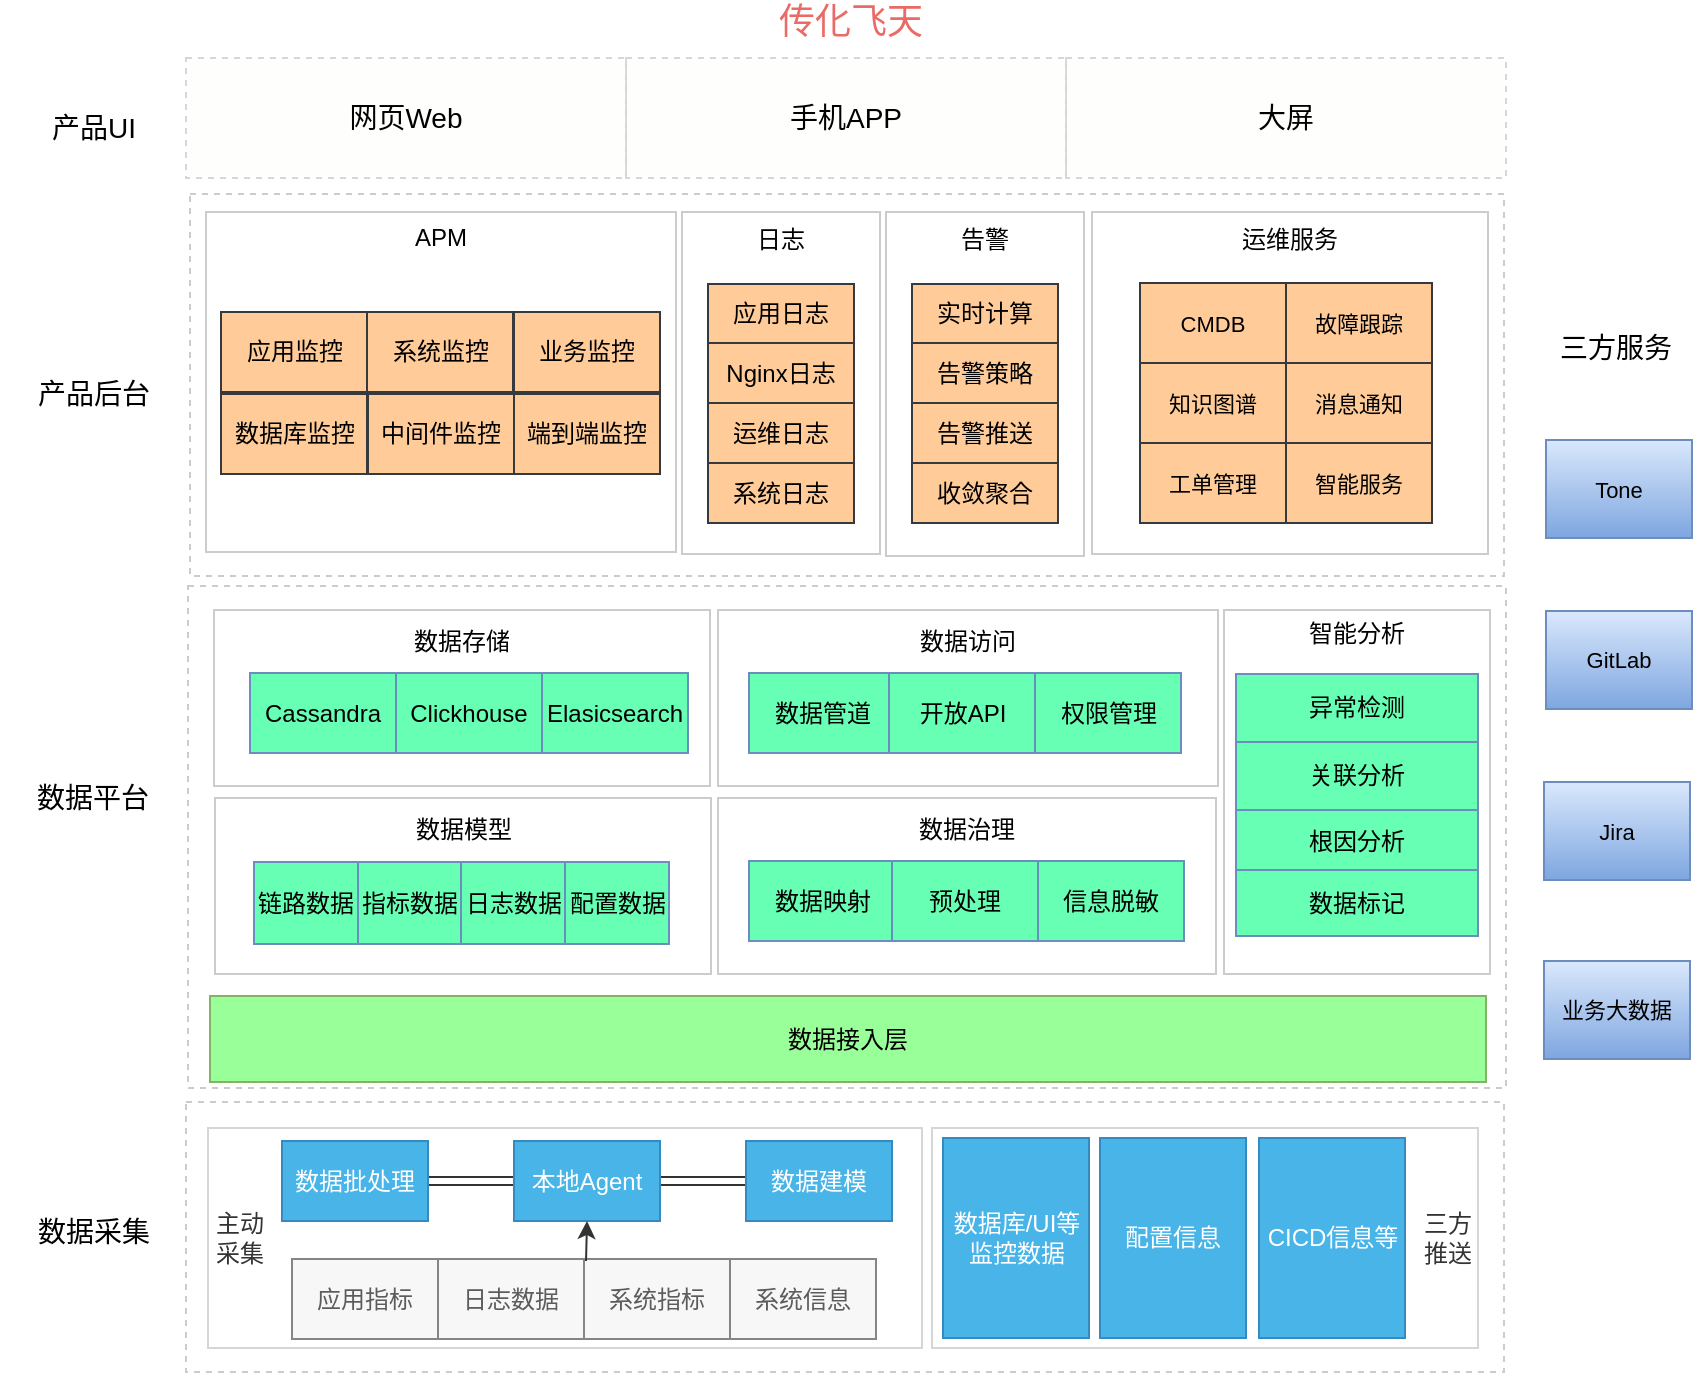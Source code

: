 <mxfile version="12.2.0" type="github" pages="1">
  <diagram id="FnI3KrgoX1rfX9Rhpm_h" name="Page-1">
    <mxGraphModel dx="946" dy="1439" grid="0" gridSize="10" guides="1" tooltips="1" connect="1" arrows="1" fold="1" page="0" pageScale="1" pageWidth="827" pageHeight="1169" math="0" shadow="0">
      <root>
        <mxCell id="0"/>
        <mxCell id="1" parent="0"/>
        <mxCell id="FP3JLc0hVjPUmgmEZtdx-23" value="" style="rounded=0;whiteSpace=wrap;html=1;fontSize=10;dashed=1;gradientColor=none;fillColor=#ffffff;shadow=0;opacity=20;" parent="1" vertex="1">
          <mxGeometry x="104" y="-442" width="659" height="251" as="geometry"/>
        </mxCell>
        <mxCell id="FP3JLc0hVjPUmgmEZtdx-25" value="" style="rounded=0;whiteSpace=wrap;html=1;shadow=0;fillColor=#ffffff;gradientColor=none;fontSize=12;opacity=20;" parent="1" vertex="1">
          <mxGeometry x="114" y="-171" width="357" height="110" as="geometry"/>
        </mxCell>
        <mxCell id="FP3JLc0hVjPUmgmEZtdx-24" value="数据平台" style="text;html=1;strokeColor=none;fillColor=none;align=center;verticalAlign=middle;whiteSpace=wrap;rounded=0;shadow=0;dashed=1;fontSize=14;opacity=20;" parent="1" vertex="1">
          <mxGeometry x="10" y="-346" width="93" height="20" as="geometry"/>
        </mxCell>
        <mxCell id="FP3JLc0hVjPUmgmEZtdx-32" style="edgeStyle=orthogonalEdgeStyle;shape=link;rounded=0;orthogonalLoop=1;jettySize=auto;html=1;entryX=0;entryY=0.5;entryDx=0;entryDy=0;startArrow=classic;startFill=1;endArrow=none;endFill=0;fontSize=12;" parent="1" source="FP3JLc0hVjPUmgmEZtdx-27" target="FP3JLc0hVjPUmgmEZtdx-30" edge="1">
          <mxGeometry relative="1" as="geometry"/>
        </mxCell>
        <mxCell id="FP3JLc0hVjPUmgmEZtdx-41" style="edgeStyle=orthogonalEdgeStyle;shape=link;rounded=0;orthogonalLoop=1;jettySize=auto;html=1;entryX=1;entryY=0.5;entryDx=0;entryDy=0;startArrow=classic;startFill=1;endArrow=none;endFill=0;fontSize=12;" parent="1" source="FP3JLc0hVjPUmgmEZtdx-27" target="FP3JLc0hVjPUmgmEZtdx-39" edge="1">
          <mxGeometry relative="1" as="geometry"/>
        </mxCell>
        <mxCell id="FP3JLc0hVjPUmgmEZtdx-27" value="本地Agent" style="rounded=0;whiteSpace=wrap;html=1;shadow=0;fillColor=#1ba1e2;fontSize=12;strokeColor=#006EAF;fontColor=#ffffff;" parent="1" vertex="1">
          <mxGeometry x="267" y="-164.5" width="73" height="40" as="geometry"/>
        </mxCell>
        <mxCell id="FP3JLc0hVjPUmgmEZtdx-28" value="应用指标" style="rounded=0;whiteSpace=wrap;html=1;shadow=0;fillColor=#f5f5f5;fontSize=12;strokeColor=#666666;fontColor=#333333;" parent="1" vertex="1">
          <mxGeometry x="156" y="-105.5" width="73" height="40" as="geometry"/>
        </mxCell>
        <mxCell id="FP3JLc0hVjPUmgmEZtdx-29" value="日志数据" style="rounded=0;whiteSpace=wrap;html=1;shadow=0;fillColor=#f5f5f5;fontSize=12;strokeColor=#666666;fontColor=#333333;" parent="1" vertex="1">
          <mxGeometry x="229" y="-105.5" width="73" height="40" as="geometry"/>
        </mxCell>
        <mxCell id="FP3JLc0hVjPUmgmEZtdx-30" value="数据建模" style="rounded=0;whiteSpace=wrap;html=1;shadow=0;fillColor=#1ba1e2;fontSize=12;strokeColor=#006EAF;fontColor=#ffffff;" parent="1" vertex="1">
          <mxGeometry x="383" y="-164.5" width="73" height="40" as="geometry"/>
        </mxCell>
        <mxCell id="FP3JLc0hVjPUmgmEZtdx-36" style="edgeStyle=orthogonalEdgeStyle;shape=link;rounded=0;orthogonalLoop=1;jettySize=auto;html=1;exitX=0.5;exitY=1;exitDx=0;exitDy=0;startArrow=classic;startFill=1;endArrow=none;endFill=0;fontSize=12;" parent="1" source="FP3JLc0hVjPUmgmEZtdx-23" target="FP3JLc0hVjPUmgmEZtdx-23" edge="1">
          <mxGeometry relative="1" as="geometry"/>
        </mxCell>
        <mxCell id="FP3JLc0hVjPUmgmEZtdx-39" value="数据批处理" style="rounded=0;whiteSpace=wrap;html=1;shadow=0;fillColor=#1ba1e2;fontSize=12;strokeColor=#006EAF;fontColor=#ffffff;" parent="1" vertex="1">
          <mxGeometry x="151" y="-164.5" width="73" height="40" as="geometry"/>
        </mxCell>
        <mxCell id="FP3JLc0hVjPUmgmEZtdx-42" value="系统指标" style="rounded=0;whiteSpace=wrap;html=1;shadow=0;fillColor=#f5f5f5;fontSize=12;strokeColor=#666666;fontColor=#333333;" parent="1" vertex="1">
          <mxGeometry x="302" y="-105.5" width="73" height="40" as="geometry"/>
        </mxCell>
        <mxCell id="FP3JLc0hVjPUmgmEZtdx-44" value="数据接入层" style="rounded=0;whiteSpace=wrap;html=1;shadow=0;fillColor=#99FF99;fontSize=12;strokeColor=#82b366;" parent="1" vertex="1">
          <mxGeometry x="115" y="-237" width="638" height="43" as="geometry"/>
        </mxCell>
        <mxCell id="FP3JLc0hVjPUmgmEZtdx-47" value="&lt;div&gt;&lt;br&gt;&lt;/div&gt;&lt;div&gt;&lt;br&gt;&lt;/div&gt;&lt;div&gt;数据模型&lt;/div&gt;&lt;div&gt;&lt;br&gt;&lt;/div&gt;&lt;div&gt;&lt;br&gt;&lt;/div&gt;&lt;div&gt;&lt;br&gt;&lt;/div&gt;&lt;div&gt;&lt;br&gt;&lt;/div&gt;&lt;div&gt;&lt;br&gt;&lt;/div&gt;&lt;div&gt;&lt;br&gt;&lt;/div&gt;" style="rounded=0;whiteSpace=wrap;html=1;shadow=0;fillColor=#ffffff;gradientColor=none;fontSize=12;opacity=20;align=center;" parent="1" vertex="1">
          <mxGeometry x="117.5" y="-336" width="248" height="88" as="geometry"/>
        </mxCell>
        <mxCell id="FP3JLc0hVjPUmgmEZtdx-49" value="链路数据" style="rounded=0;whiteSpace=wrap;html=1;shadow=0;fillColor=#66FFB3;fontSize=12;strokeColor=#6c8ebf;" parent="1" vertex="1">
          <mxGeometry x="137" y="-304" width="52" height="41" as="geometry"/>
        </mxCell>
        <mxCell id="FP3JLc0hVjPUmgmEZtdx-53" value="&lt;div&gt;&lt;br&gt;&lt;/div&gt;&lt;div&gt;&lt;br&gt;&lt;/div&gt;&lt;div&gt;数据治理&lt;/div&gt;&lt;div&gt;&lt;br&gt;&lt;/div&gt;&lt;div&gt;&lt;br&gt;&lt;/div&gt;&lt;div&gt;&lt;br&gt;&lt;/div&gt;&lt;div&gt;&lt;br&gt;&lt;/div&gt;&lt;div&gt;&lt;br&gt;&lt;/div&gt;&lt;div&gt;&lt;br&gt;&lt;/div&gt;" style="rounded=0;whiteSpace=wrap;html=1;shadow=0;fillColor=#ffffff;gradientColor=none;fontSize=12;opacity=20;align=center;" parent="1" vertex="1">
          <mxGeometry x="369" y="-336" width="249" height="88" as="geometry"/>
        </mxCell>
        <mxCell id="FP3JLc0hVjPUmgmEZtdx-54" value="数据映射" style="rounded=0;whiteSpace=wrap;html=1;shadow=0;fillColor=#66FFB3;fontSize=12;strokeColor=#6c8ebf;" parent="1" vertex="1">
          <mxGeometry x="384.5" y="-304.5" width="73" height="40" as="geometry"/>
        </mxCell>
        <mxCell id="FP3JLc0hVjPUmgmEZtdx-55" value="预处理" style="rounded=0;whiteSpace=wrap;html=1;shadow=0;fillColor=#66FFB3;fontSize=12;strokeColor=#6c8ebf;" parent="1" vertex="1">
          <mxGeometry x="456" y="-304.5" width="73" height="40" as="geometry"/>
        </mxCell>
        <mxCell id="FP3JLc0hVjPUmgmEZtdx-61" value="&lt;div&gt;&lt;br&gt;&lt;/div&gt;&lt;div&gt;&lt;br&gt;&lt;/div&gt;&lt;div&gt;数据存储&lt;/div&gt;&lt;div&gt;&lt;br&gt;&lt;/div&gt;&lt;div&gt;&lt;br&gt;&lt;/div&gt;&lt;div&gt;&lt;br&gt;&lt;/div&gt;&lt;div&gt;&lt;br&gt;&lt;/div&gt;&lt;div&gt;&lt;br&gt;&lt;/div&gt;&lt;div&gt;&lt;br&gt;&lt;/div&gt;" style="rounded=0;whiteSpace=wrap;html=1;shadow=0;fillColor=#ffffff;gradientColor=none;fontSize=12;opacity=20;align=center;" parent="1" vertex="1">
          <mxGeometry x="117" y="-430" width="248" height="88" as="geometry"/>
        </mxCell>
        <mxCell id="FP3JLc0hVjPUmgmEZtdx-62" value="Cassandra" style="rounded=0;whiteSpace=wrap;html=1;shadow=0;fillColor=#66FFB3;fontSize=12;strokeColor=#6c8ebf;" parent="1" vertex="1">
          <mxGeometry x="135" y="-398.5" width="73" height="40" as="geometry"/>
        </mxCell>
        <mxCell id="FP3JLc0hVjPUmgmEZtdx-63" value="Clickhouse" style="rounded=0;whiteSpace=wrap;html=1;shadow=0;fillColor=#66FFB3;fontSize=12;strokeColor=#6c8ebf;" parent="1" vertex="1">
          <mxGeometry x="208" y="-398.5" width="73" height="40" as="geometry"/>
        </mxCell>
        <mxCell id="FP3JLc0hVjPUmgmEZtdx-64" value="Elasicsearch" style="rounded=0;whiteSpace=wrap;html=1;shadow=0;fillColor=#66FFB3;fontSize=12;strokeColor=#6c8ebf;" parent="1" vertex="1">
          <mxGeometry x="281" y="-398.5" width="73" height="40" as="geometry"/>
        </mxCell>
        <mxCell id="FP3JLc0hVjPUmgmEZtdx-65" value="&lt;div&gt;&lt;br&gt;&lt;/div&gt;&lt;div&gt;&lt;br&gt;&lt;/div&gt;&lt;div&gt;数据访问&lt;/div&gt;&lt;div&gt;&lt;br&gt;&lt;/div&gt;&lt;div&gt;&lt;br&gt;&lt;/div&gt;&lt;div&gt;&lt;br&gt;&lt;/div&gt;&lt;div&gt;&lt;br&gt;&lt;/div&gt;&lt;div&gt;&lt;br&gt;&lt;/div&gt;&lt;div&gt;&lt;br&gt;&lt;/div&gt;" style="rounded=0;whiteSpace=wrap;html=1;shadow=0;fillColor=#ffffff;gradientColor=none;fontSize=12;opacity=20;align=center;" parent="1" vertex="1">
          <mxGeometry x="369" y="-430" width="250" height="88" as="geometry"/>
        </mxCell>
        <mxCell id="FP3JLc0hVjPUmgmEZtdx-66" value="数据管道" style="rounded=0;whiteSpace=wrap;html=1;shadow=0;fillColor=#66FFB3;fontSize=12;strokeColor=#6c8ebf;" parent="1" vertex="1">
          <mxGeometry x="384.5" y="-398.5" width="73" height="40" as="geometry"/>
        </mxCell>
        <mxCell id="FP3JLc0hVjPUmgmEZtdx-67" value="开放API" style="rounded=0;whiteSpace=wrap;html=1;shadow=0;fillColor=#66FFB3;fontSize=12;strokeColor=#6c8ebf;" parent="1" vertex="1">
          <mxGeometry x="454.5" y="-398.5" width="73" height="40" as="geometry"/>
        </mxCell>
        <mxCell id="FP3JLc0hVjPUmgmEZtdx-68" value="信息脱敏" style="rounded=0;whiteSpace=wrap;html=1;shadow=0;fillColor=#66FFB3;fontSize=12;strokeColor=#6c8ebf;" parent="1" vertex="1">
          <mxGeometry x="529" y="-304.5" width="73" height="40" as="geometry"/>
        </mxCell>
        <mxCell id="FP3JLc0hVjPUmgmEZtdx-69" value="权限管理" style="rounded=0;whiteSpace=wrap;html=1;shadow=0;fillColor=#66FFB3;fontSize=12;strokeColor=#6c8ebf;" parent="1" vertex="1">
          <mxGeometry x="527.5" y="-398.5" width="73" height="40" as="geometry"/>
        </mxCell>
        <mxCell id="FP3JLc0hVjPUmgmEZtdx-70" value="&lt;div&gt;&lt;br&gt;&lt;/div&gt;&lt;div&gt;&lt;br&gt;&lt;/div&gt;&lt;div&gt;智能分析&lt;/div&gt;&lt;div&gt;&lt;br&gt;&lt;/div&gt;&lt;div&gt;&lt;br&gt;&lt;/div&gt;&lt;div&gt;&lt;br&gt;&lt;/div&gt;&lt;div&gt;&lt;br&gt;&lt;/div&gt;&lt;div&gt;&lt;br&gt;&lt;/div&gt;&lt;div&gt;&lt;br&gt;&lt;/div&gt;&lt;div&gt;&lt;br&gt;&lt;/div&gt;&lt;div&gt;&lt;br&gt;&lt;/div&gt;&lt;div&gt;&lt;br&gt;&lt;/div&gt;&lt;div&gt;&lt;br&gt;&lt;/div&gt;&lt;div&gt;&lt;br&gt;&lt;/div&gt;&lt;div&gt;&lt;br&gt;&lt;/div&gt;&lt;div&gt;&lt;br&gt;&lt;/div&gt;" style="rounded=0;whiteSpace=wrap;html=1;shadow=0;fillColor=#ffffff;gradientColor=none;fontSize=12;opacity=20;align=center;" parent="1" vertex="1">
          <mxGeometry x="622" y="-430" width="133" height="182" as="geometry"/>
        </mxCell>
        <mxCell id="FP3JLc0hVjPUmgmEZtdx-71" value="异常检测" style="rounded=0;whiteSpace=wrap;html=1;shadow=0;fillColor=#66FFB3;fontSize=12;strokeColor=#6c8ebf;" parent="1" vertex="1">
          <mxGeometry x="628" y="-398" width="121" height="34" as="geometry"/>
        </mxCell>
        <mxCell id="FP3JLc0hVjPUmgmEZtdx-72" value="关联分析" style="rounded=0;whiteSpace=wrap;html=1;shadow=0;fillColor=#66FFB3;fontSize=12;strokeColor=#6c8ebf;" parent="1" vertex="1">
          <mxGeometry x="628" y="-364" width="121" height="34" as="geometry"/>
        </mxCell>
        <mxCell id="FP3JLc0hVjPUmgmEZtdx-73" value="根因分析" style="rounded=0;whiteSpace=wrap;html=1;shadow=0;fillColor=#66FFB3;fontSize=12;strokeColor=#6c8ebf;" parent="1" vertex="1">
          <mxGeometry x="628" y="-330" width="121" height="31" as="geometry"/>
        </mxCell>
        <mxCell id="FP3JLc0hVjPUmgmEZtdx-74" value="数据标记" style="rounded=0;whiteSpace=wrap;html=1;shadow=0;fillColor=#66FFB3;fontSize=12;strokeColor=#6c8ebf;" parent="1" vertex="1">
          <mxGeometry x="628" y="-300" width="121" height="33" as="geometry"/>
        </mxCell>
        <mxCell id="FP3JLc0hVjPUmgmEZtdx-75" value="" style="rounded=0;whiteSpace=wrap;html=1;shadow=0;fillColor=#ffffff;gradientColor=none;fontSize=12;opacity=20;" parent="1" vertex="1">
          <mxGeometry x="476" y="-171" width="273" height="110" as="geometry"/>
        </mxCell>
        <mxCell id="FP3JLc0hVjPUmgmEZtdx-76" value="数据库/UI等监控数据" style="rounded=0;whiteSpace=wrap;html=1;shadow=0;fillColor=#1ba1e2;fontSize=12;strokeColor=#006EAF;fontColor=#ffffff;" parent="1" vertex="1">
          <mxGeometry x="481.5" y="-166" width="73" height="100" as="geometry"/>
        </mxCell>
        <mxCell id="FP3JLc0hVjPUmgmEZtdx-77" value="三方推送" style="text;html=1;strokeColor=none;fillColor=none;align=center;verticalAlign=middle;whiteSpace=wrap;rounded=0;shadow=0;fontSize=12;opacity=20;" parent="1" vertex="1">
          <mxGeometry x="719" y="-126" width="30" height="20" as="geometry"/>
        </mxCell>
        <mxCell id="FP3JLc0hVjPUmgmEZtdx-78" value="配置信息" style="rounded=0;whiteSpace=wrap;html=1;shadow=0;fillColor=#1ba1e2;fontSize=12;strokeColor=#006EAF;fontColor=#ffffff;" parent="1" vertex="1">
          <mxGeometry x="560" y="-166" width="73" height="100" as="geometry"/>
        </mxCell>
        <mxCell id="FP3JLc0hVjPUmgmEZtdx-79" value="CICD信息等" style="rounded=0;whiteSpace=wrap;html=1;shadow=0;fillColor=#1ba1e2;fontSize=12;strokeColor=#006EAF;fontColor=#ffffff;" parent="1" vertex="1">
          <mxGeometry x="639.5" y="-166" width="73" height="100" as="geometry"/>
        </mxCell>
        <mxCell id="FP3JLc0hVjPUmgmEZtdx-80" value="产品后台" style="text;html=1;strokeColor=none;fillColor=none;align=center;verticalAlign=middle;whiteSpace=wrap;rounded=0;shadow=0;dashed=1;fontSize=14;opacity=20;" parent="1" vertex="1">
          <mxGeometry x="21" y="-548.5" width="72" height="20" as="geometry"/>
        </mxCell>
        <mxCell id="FP3JLc0hVjPUmgmEZtdx-81" value="" style="rounded=0;whiteSpace=wrap;html=1;fontSize=10;dashed=1;gradientColor=none;fillColor=#ffffff;shadow=0;opacity=20;" parent="1" vertex="1">
          <mxGeometry x="105" y="-638" width="657" height="191" as="geometry"/>
        </mxCell>
        <mxCell id="FP3JLc0hVjPUmgmEZtdx-83" value="&lt;div&gt;&lt;br&gt;&lt;/div&gt;&lt;div&gt;&lt;br&gt;&lt;/div&gt;&lt;div&gt;&lt;br&gt;&lt;/div&gt;&lt;div&gt;&lt;br&gt;&lt;/div&gt;&lt;div&gt;&lt;br&gt;&lt;/div&gt;&lt;div&gt;&lt;br&gt;&lt;/div&gt;&lt;div&gt;APM&lt;/div&gt;&lt;div&gt;&lt;br&gt;&lt;/div&gt;&lt;div&gt;&lt;br&gt;&lt;/div&gt;&lt;div&gt;&lt;br&gt;&lt;/div&gt;&lt;div&gt;&lt;br&gt;&lt;/div&gt;&lt;div&gt;&lt;br&gt;&lt;/div&gt;&lt;div&gt;&lt;br&gt;&lt;/div&gt;&lt;div&gt;&lt;br&gt;&lt;/div&gt;&lt;div&gt;&lt;br&gt;&lt;/div&gt;&lt;div&gt;&lt;br&gt;&lt;/div&gt;&lt;div&gt;&lt;br&gt;&lt;/div&gt;&lt;div&gt;&lt;br&gt;&lt;/div&gt;&lt;div&gt;&lt;br&gt;&lt;/div&gt;&lt;div&gt;&lt;br&gt;&lt;/div&gt;&lt;div&gt;&lt;br&gt;&lt;/div&gt;&lt;div&gt;&lt;br&gt;&lt;/div&gt;&lt;div&gt;&lt;br&gt;&lt;/div&gt;" style="rounded=0;whiteSpace=wrap;html=1;shadow=0;fillColor=#ffffff;gradientColor=none;fontSize=12;opacity=20;align=center;" parent="1" vertex="1">
          <mxGeometry x="113" y="-629" width="235" height="170" as="geometry"/>
        </mxCell>
        <mxCell id="FP3JLc0hVjPUmgmEZtdx-84" value="应用监控" style="rounded=0;whiteSpace=wrap;html=1;shadow=0;fillColor=#ffcc99;fontSize=12;strokeColor=#36393d;" parent="1" vertex="1">
          <mxGeometry x="120.5" y="-579" width="73" height="40" as="geometry"/>
        </mxCell>
        <mxCell id="FP3JLc0hVjPUmgmEZtdx-87" value="系统监控" style="rounded=0;whiteSpace=wrap;html=1;shadow=0;fillColor=#ffcc99;fontSize=12;strokeColor=#36393d;" parent="1" vertex="1">
          <mxGeometry x="193.5" y="-579" width="73" height="40" as="geometry"/>
        </mxCell>
        <mxCell id="FP3JLc0hVjPUmgmEZtdx-88" value="业务监控" style="rounded=0;whiteSpace=wrap;html=1;shadow=0;fillColor=#ffcc99;fontSize=12;strokeColor=#36393d;" parent="1" vertex="1">
          <mxGeometry x="267" y="-579" width="73" height="40" as="geometry"/>
        </mxCell>
        <mxCell id="FP3JLc0hVjPUmgmEZtdx-89" value="数据库监控&lt;span style=&quot;color: rgb(0 , 0 , 0) ; font-family: &amp;#34;helvetica&amp;#34; , &amp;#34;arial&amp;#34; , sans-serif ; font-size: 0px ; white-space: nowrap&quot;&gt;%3CmxGraphModel%3E%3Croot%3E%3CmxCell%20id%3D%220%22%2F%3E%3CmxCell%20id%3D%221%22%20parent%3D%220%22%2F%3E%3CmxCell%20id%3D%222%22%20value%3D%22%E5%BA%94%E7%94%A8%E7%9B%91%E6%8E%A7%22%20style%3D%22rounded%3D0%3BwhiteSpace%3Dwrap%3Bhtml%3D1%3Bshadow%3D0%3BfillColor%3D%23f0a30a%3BfontSize%3D12%3BstrokeColor%3D%23BD7000%3BfontColor%3D%23ffffff%3B%22%20vertex%3D%221%22%20parent%3D%221%22%3E%3CmxGeometry%20x%3D%22126%22%20y%3D%22-649.5%22%20width%3D%2273%22%20height%3D%2240%22%20as%3D%22geometry%22%2F%3E%3C%2FmxCell%3E%3C%2Froot%3E%3C%2FmxGraphModel%3E&lt;/span&gt;" style="rounded=0;whiteSpace=wrap;html=1;shadow=0;fillColor=#ffcc99;fontSize=12;strokeColor=#36393d;" parent="1" vertex="1">
          <mxGeometry x="120.5" y="-538" width="73" height="40" as="geometry"/>
        </mxCell>
        <mxCell id="FP3JLc0hVjPUmgmEZtdx-90" value="中间件监控" style="rounded=0;whiteSpace=wrap;html=1;shadow=0;fillColor=#ffcc99;fontSize=12;strokeColor=#36393d;" parent="1" vertex="1">
          <mxGeometry x="194" y="-538" width="73" height="40" as="geometry"/>
        </mxCell>
        <mxCell id="FP3JLc0hVjPUmgmEZtdx-91" value="端到端监控" style="rounded=0;whiteSpace=wrap;html=1;shadow=0;fillColor=#ffcc99;fontSize=12;strokeColor=#36393d;" parent="1" vertex="1">
          <mxGeometry x="267" y="-538" width="73" height="40" as="geometry"/>
        </mxCell>
        <mxCell id="FP3JLc0hVjPUmgmEZtdx-92" value="日志&lt;br&gt;&lt;br&gt;&lt;br&gt;&lt;br&gt;&lt;br&gt;&lt;br&gt;&lt;br&gt;&lt;br&gt;&lt;br&gt;&lt;br&gt;&lt;br&gt;" style="rounded=0;whiteSpace=wrap;html=1;shadow=0;fillColor=#ffffff;gradientColor=none;fontSize=12;opacity=20;align=center;" parent="1" vertex="1">
          <mxGeometry x="351" y="-629" width="99" height="171" as="geometry"/>
        </mxCell>
        <mxCell id="FP3JLc0hVjPUmgmEZtdx-99" value="告警&lt;br&gt;&lt;br&gt;&lt;br&gt;&lt;br&gt;&lt;br&gt;&lt;br&gt;&lt;br&gt;&lt;br&gt;&lt;br&gt;&lt;br&gt;&lt;br&gt;" style="rounded=0;whiteSpace=wrap;html=1;shadow=0;fillColor=#ffffff;gradientColor=none;fontSize=12;opacity=20;align=center;" parent="1" vertex="1">
          <mxGeometry x="453" y="-629" width="99" height="172" as="geometry"/>
        </mxCell>
        <mxCell id="FP3JLc0hVjPUmgmEZtdx-101" value="实时计算" style="rounded=0;whiteSpace=wrap;html=1;shadow=0;fillColor=#ffcc99;fontSize=12;strokeColor=#36393d;" parent="1" vertex="1">
          <mxGeometry x="466" y="-593" width="73" height="30" as="geometry"/>
        </mxCell>
        <mxCell id="FP3JLc0hVjPUmgmEZtdx-102" value="告警策略" style="rounded=0;whiteSpace=wrap;html=1;shadow=0;fillColor=#ffcc99;fontSize=12;strokeColor=#36393d;" parent="1" vertex="1">
          <mxGeometry x="466" y="-563.5" width="73" height="30" as="geometry"/>
        </mxCell>
        <mxCell id="FP3JLc0hVjPUmgmEZtdx-103" value="告警推送" style="rounded=0;whiteSpace=wrap;html=1;shadow=0;fillColor=#ffcc99;fontSize=12;strokeColor=#36393d;" parent="1" vertex="1">
          <mxGeometry x="466" y="-533.5" width="73" height="30" as="geometry"/>
        </mxCell>
        <mxCell id="FP3JLc0hVjPUmgmEZtdx-104" value="收敛聚合" style="rounded=0;whiteSpace=wrap;html=1;shadow=0;fillColor=#ffcc99;fontSize=12;strokeColor=#36393d;" parent="1" vertex="1">
          <mxGeometry x="466" y="-503.5" width="73" height="30" as="geometry"/>
        </mxCell>
        <mxCell id="FP3JLc0hVjPUmgmEZtdx-105" value="运维服务&lt;br&gt;&lt;br&gt;&lt;br&gt;&lt;br&gt;&lt;br&gt;&lt;br&gt;&lt;br&gt;&lt;br&gt;&lt;br&gt;&lt;br&gt;&lt;br&gt;" style="rounded=0;whiteSpace=wrap;html=1;shadow=0;fillColor=#ffffff;gradientColor=none;fontSize=12;opacity=20;align=center;" parent="1" vertex="1">
          <mxGeometry x="556" y="-629" width="198" height="171" as="geometry"/>
        </mxCell>
        <mxCell id="FP3JLc0hVjPUmgmEZtdx-106" value="产品UI" style="text;html=1;strokeColor=none;fillColor=none;align=center;verticalAlign=middle;whiteSpace=wrap;rounded=0;shadow=0;dashed=1;fontSize=14;opacity=20;" parent="1" vertex="1">
          <mxGeometry x="21" y="-681" width="72" height="20" as="geometry"/>
        </mxCell>
        <mxCell id="FP3JLc0hVjPUmgmEZtdx-109" value="大屏" style="rounded=0;whiteSpace=wrap;html=1;shadow=0;fillColor=#f9f7ed;fontSize=14;strokeColor=#36393d;dashed=1;opacity=20;" parent="1" vertex="1">
          <mxGeometry x="543" y="-706" width="220" height="60" as="geometry"/>
        </mxCell>
        <mxCell id="FP3JLc0hVjPUmgmEZtdx-112" value="手机APP" style="rounded=0;whiteSpace=wrap;html=1;shadow=0;fillColor=#f9f7ed;fontSize=14;strokeColor=#36393d;dashed=1;opacity=20;" parent="1" vertex="1">
          <mxGeometry x="323" y="-706" width="220" height="60" as="geometry"/>
        </mxCell>
        <mxCell id="FP3JLc0hVjPUmgmEZtdx-113" value="网页Web" style="rounded=0;whiteSpace=wrap;html=1;shadow=0;fillColor=#f9f7ed;fontSize=14;strokeColor=#36393d;dashed=1;opacity=20;comic=0;" parent="1" vertex="1">
          <mxGeometry x="103" y="-706" width="220" height="60" as="geometry"/>
        </mxCell>
        <mxCell id="FP3JLc0hVjPUmgmEZtdx-118" value="消息通知" style="rounded=0;whiteSpace=wrap;html=1;shadow=0;fillColor=#ffcc99;fontSize=11;strokeColor=#36393d;" parent="1" vertex="1">
          <mxGeometry x="653" y="-553.5" width="73" height="40" as="geometry"/>
        </mxCell>
        <mxCell id="FP3JLc0hVjPUmgmEZtdx-119" value="知识图谱" style="rounded=0;whiteSpace=wrap;html=1;shadow=0;fillColor=#ffcc99;fontSize=11;strokeColor=#36393d;" parent="1" vertex="1">
          <mxGeometry x="580" y="-553.5" width="73" height="40" as="geometry"/>
        </mxCell>
        <mxCell id="FP3JLc0hVjPUmgmEZtdx-121" value="CMDB" style="rounded=0;whiteSpace=wrap;html=1;shadow=0;fillColor=#ffcc99;fontSize=11;strokeColor=#36393d;" parent="1" vertex="1">
          <mxGeometry x="580" y="-593.5" width="73" height="40" as="geometry"/>
        </mxCell>
        <mxCell id="um3B2b6yP7-CS58X5cLj-2" value="指标数据" style="rounded=0;whiteSpace=wrap;html=1;shadow=0;fillColor=#66FFB3;fontSize=12;strokeColor=#6c8ebf;" parent="1" vertex="1">
          <mxGeometry x="189" y="-304" width="52" height="41" as="geometry"/>
        </mxCell>
        <mxCell id="um3B2b6yP7-CS58X5cLj-3" value="日志数据" style="rounded=0;whiteSpace=wrap;html=1;shadow=0;fillColor=#66FFB3;fontSize=12;strokeColor=#6c8ebf;" parent="1" vertex="1">
          <mxGeometry x="240.5" y="-304" width="52" height="41" as="geometry"/>
        </mxCell>
        <mxCell id="um3B2b6yP7-CS58X5cLj-4" value="配置数据" style="rounded=0;whiteSpace=wrap;html=1;shadow=0;fillColor=#66FFB3;fontSize=12;strokeColor=#6c8ebf;" parent="1" vertex="1">
          <mxGeometry x="292.5" y="-304" width="52" height="41" as="geometry"/>
        </mxCell>
        <mxCell id="um3B2b6yP7-CS58X5cLj-5" value="系统信息" style="rounded=0;whiteSpace=wrap;html=1;shadow=0;fillColor=#f5f5f5;fontSize=12;strokeColor=#666666;fontColor=#333333;" parent="1" vertex="1">
          <mxGeometry x="375" y="-105.5" width="73" height="40" as="geometry"/>
        </mxCell>
        <mxCell id="um3B2b6yP7-CS58X5cLj-6" value="" style="endArrow=classic;html=1;exitX=0.014;exitY=0.025;exitDx=0;exitDy=0;entryX=0.5;entryY=1;entryDx=0;entryDy=0;exitPerimeter=0;" parent="1" source="FP3JLc0hVjPUmgmEZtdx-42" target="FP3JLc0hVjPUmgmEZtdx-27" edge="1">
          <mxGeometry width="50" height="50" relative="1" as="geometry">
            <mxPoint x="280" y="-100" as="sourcePoint"/>
            <mxPoint x="330" y="-150" as="targetPoint"/>
          </mxGeometry>
        </mxCell>
        <mxCell id="um3B2b6yP7-CS58X5cLj-8" value="数据采集" style="text;html=1;strokeColor=none;fillColor=none;align=center;verticalAlign=middle;whiteSpace=wrap;rounded=0;shadow=0;dashed=1;fontSize=14;opacity=20;" parent="1" vertex="1">
          <mxGeometry x="20.5" y="-129.5" width="72" height="20" as="geometry"/>
        </mxCell>
        <mxCell id="um3B2b6yP7-CS58X5cLj-10" value="主动采集" style="text;html=1;strokeColor=none;fillColor=none;align=center;verticalAlign=middle;whiteSpace=wrap;rounded=0;shadow=0;fontSize=12;opacity=20;" parent="1" vertex="1">
          <mxGeometry x="115" y="-126" width="30" height="20" as="geometry"/>
        </mxCell>
        <mxCell id="um3B2b6yP7-CS58X5cLj-15" value="三方服务" style="text;html=1;strokeColor=none;fillColor=none;align=center;verticalAlign=middle;whiteSpace=wrap;rounded=0;shadow=0;dashed=1;fontSize=14;opacity=20;" parent="1" vertex="1">
          <mxGeometry x="782" y="-571.5" width="72" height="20" as="geometry"/>
        </mxCell>
        <mxCell id="um3B2b6yP7-CS58X5cLj-18" value="Tone" style="rounded=0;whiteSpace=wrap;html=1;shadow=0;fillColor=#dae8fc;fontSize=11;strokeColor=#6c8ebf;gradientColor=#7ea6e0;" parent="1" vertex="1">
          <mxGeometry x="783" y="-515" width="73" height="49" as="geometry"/>
        </mxCell>
        <mxCell id="um3B2b6yP7-CS58X5cLj-19" value="GitLab" style="rounded=0;whiteSpace=wrap;html=1;shadow=0;fillColor=#dae8fc;fontSize=11;strokeColor=#6c8ebf;gradientColor=#7ea6e0;" parent="1" vertex="1">
          <mxGeometry x="783" y="-429.5" width="73" height="49" as="geometry"/>
        </mxCell>
        <mxCell id="um3B2b6yP7-CS58X5cLj-20" value="Jira" style="rounded=0;whiteSpace=wrap;html=1;shadow=0;fillColor=#dae8fc;fontSize=11;strokeColor=#6c8ebf;gradientColor=#7ea6e0;" parent="1" vertex="1">
          <mxGeometry x="782" y="-344" width="73" height="49" as="geometry"/>
        </mxCell>
        <mxCell id="um3B2b6yP7-CS58X5cLj-22" value="传化飞天" style="text;html=1;strokeColor=none;fillColor=none;align=center;verticalAlign=middle;whiteSpace=wrap;rounded=0;fontSize=18;fontColor=#EA6B66;" parent="1" vertex="1">
          <mxGeometry x="356" y="-734" width="159" height="20" as="geometry"/>
        </mxCell>
        <mxCell id="rUJbT5kD02mlgZx--vGj-2" value="工单管理" style="rounded=0;whiteSpace=wrap;html=1;shadow=0;fillColor=#ffcc99;fontSize=11;strokeColor=#36393d;" parent="1" vertex="1">
          <mxGeometry x="580" y="-513.5" width="73" height="40" as="geometry"/>
        </mxCell>
        <mxCell id="rUJbT5kD02mlgZx--vGj-3" value="智能服务" style="rounded=0;whiteSpace=wrap;html=1;shadow=0;fillColor=#ffcc99;fontSize=11;strokeColor=#36393d;" parent="1" vertex="1">
          <mxGeometry x="653" y="-513.5" width="73" height="40" as="geometry"/>
        </mxCell>
        <mxCell id="rUJbT5kD02mlgZx--vGj-4" value="故障跟踪" style="rounded=0;whiteSpace=wrap;html=1;shadow=0;fillColor=#ffcc99;fontSize=11;strokeColor=#36393d;" parent="1" vertex="1">
          <mxGeometry x="653" y="-593.5" width="73" height="40" as="geometry"/>
        </mxCell>
        <mxCell id="rUJbT5kD02mlgZx--vGj-5" value="" style="rounded=0;whiteSpace=wrap;html=1;fontSize=10;dashed=1;gradientColor=none;fillColor=#ffffff;shadow=0;opacity=20;" parent="1" vertex="1">
          <mxGeometry x="103" y="-184" width="659" height="135" as="geometry"/>
        </mxCell>
        <mxCell id="rUJbT5kD02mlgZx--vGj-9" value="应用日志" style="rounded=0;whiteSpace=wrap;html=1;shadow=0;fillColor=#ffcc99;fontSize=12;strokeColor=#36393d;" parent="1" vertex="1">
          <mxGeometry x="364" y="-593" width="73" height="30" as="geometry"/>
        </mxCell>
        <mxCell id="rUJbT5kD02mlgZx--vGj-10" value="Nginx日志" style="rounded=0;whiteSpace=wrap;html=1;shadow=0;fillColor=#ffcc99;fontSize=12;strokeColor=#36393d;" parent="1" vertex="1">
          <mxGeometry x="364" y="-563.5" width="73" height="30" as="geometry"/>
        </mxCell>
        <mxCell id="rUJbT5kD02mlgZx--vGj-11" value="运维日志" style="rounded=0;whiteSpace=wrap;html=1;shadow=0;fillColor=#ffcc99;fontSize=12;strokeColor=#36393d;" parent="1" vertex="1">
          <mxGeometry x="364" y="-533.5" width="73" height="30" as="geometry"/>
        </mxCell>
        <mxCell id="rUJbT5kD02mlgZx--vGj-12" value="系统日志" style="rounded=0;whiteSpace=wrap;html=1;shadow=0;fillColor=#ffcc99;fontSize=12;strokeColor=#36393d;" parent="1" vertex="1">
          <mxGeometry x="364" y="-503.5" width="73" height="30" as="geometry"/>
        </mxCell>
        <mxCell id="sq5VO5OOHqpepfxSpzW6-1" value="业务大数据" style="rounded=0;whiteSpace=wrap;html=1;shadow=0;fillColor=#dae8fc;fontSize=11;strokeColor=#6c8ebf;gradientColor=#7ea6e0;" parent="1" vertex="1">
          <mxGeometry x="782" y="-254.5" width="73" height="49" as="geometry"/>
        </mxCell>
      </root>
    </mxGraphModel>
  </diagram>
</mxfile>
